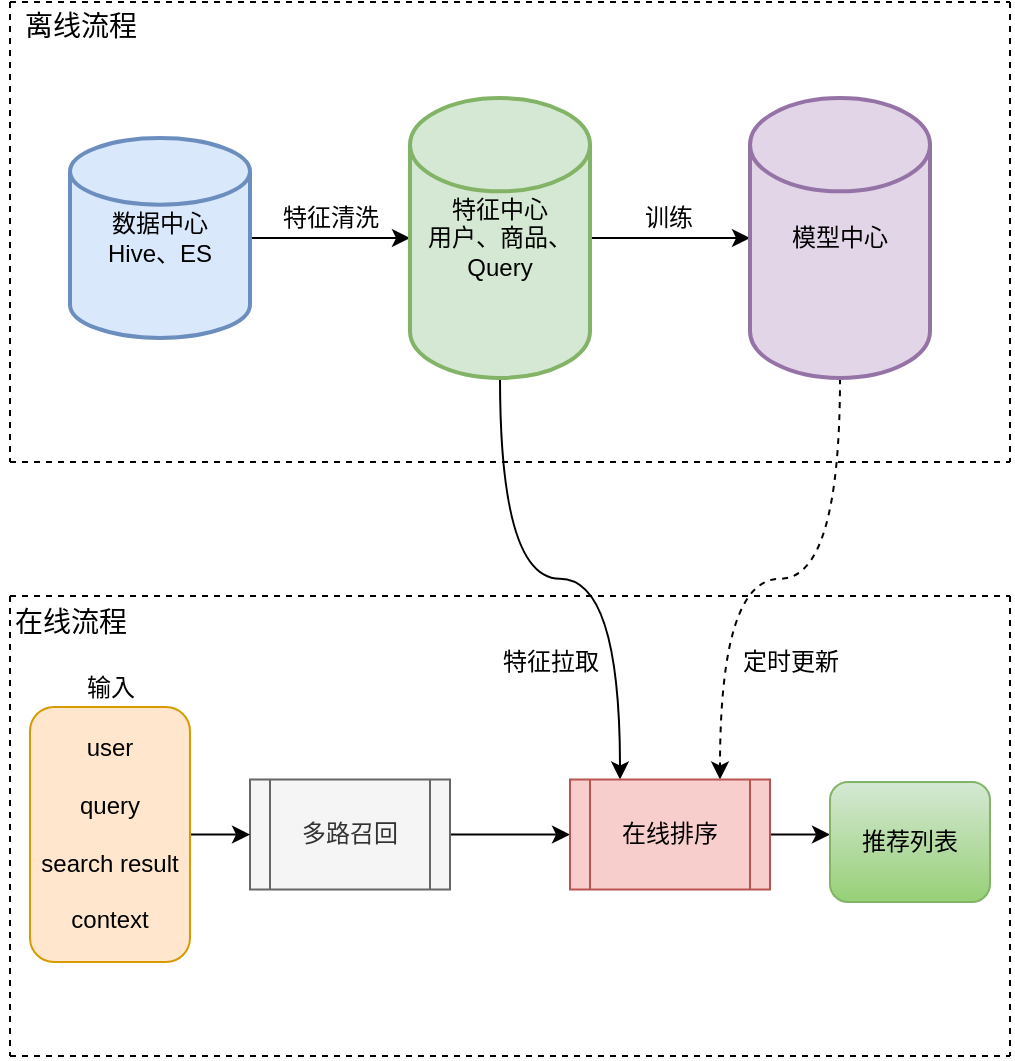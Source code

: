 <mxfile version="14.5.8" type="github">
  <diagram id="Ey54AEhfpt7pkIfXSqik" name="Page-1">
    <mxGraphModel dx="2066" dy="1083" grid="1" gridSize="10" guides="1" tooltips="1" connect="1" arrows="1" fold="1" page="1" pageScale="1" pageWidth="1169" pageHeight="1654" math="0" shadow="0">
      <root>
        <mxCell id="0" />
        <mxCell id="1" parent="0" />
        <mxCell id="J3tk2ZZ9kMJVRtcCVmMq-3" value="" style="edgeStyle=orthogonalEdgeStyle;rounded=0;orthogonalLoop=1;jettySize=auto;html=1;" edge="1" parent="1" source="J3tk2ZZ9kMJVRtcCVmMq-1" target="J3tk2ZZ9kMJVRtcCVmMq-2">
          <mxGeometry relative="1" as="geometry" />
        </mxCell>
        <mxCell id="J3tk2ZZ9kMJVRtcCVmMq-1" value="数据中心&lt;br&gt;Hive、ES" style="strokeWidth=2;html=1;shape=mxgraph.flowchart.database;whiteSpace=wrap;fillColor=#dae8fc;strokeColor=#6c8ebf;" vertex="1" parent="1">
          <mxGeometry x="270" y="358" width="90" height="100" as="geometry" />
        </mxCell>
        <mxCell id="J3tk2ZZ9kMJVRtcCVmMq-6" value="" style="edgeStyle=orthogonalEdgeStyle;rounded=0;orthogonalLoop=1;jettySize=auto;html=1;" edge="1" parent="1" source="J3tk2ZZ9kMJVRtcCVmMq-2" target="J3tk2ZZ9kMJVRtcCVmMq-5">
          <mxGeometry relative="1" as="geometry" />
        </mxCell>
        <mxCell id="J3tk2ZZ9kMJVRtcCVmMq-25" style="edgeStyle=orthogonalEdgeStyle;rounded=0;orthogonalLoop=1;jettySize=auto;html=1;exitX=0.5;exitY=1;exitDx=0;exitDy=0;exitPerimeter=0;entryX=0.25;entryY=0;entryDx=0;entryDy=0;curved=1;" edge="1" parent="1" source="J3tk2ZZ9kMJVRtcCVmMq-2" target="J3tk2ZZ9kMJVRtcCVmMq-18">
          <mxGeometry relative="1" as="geometry" />
        </mxCell>
        <mxCell id="J3tk2ZZ9kMJVRtcCVmMq-2" value="特征中心&lt;br&gt;用户、商品、Query" style="strokeWidth=2;html=1;shape=mxgraph.flowchart.database;whiteSpace=wrap;fillColor=#d5e8d4;strokeColor=#82b366;" vertex="1" parent="1">
          <mxGeometry x="440" y="338" width="90" height="140" as="geometry" />
        </mxCell>
        <mxCell id="J3tk2ZZ9kMJVRtcCVmMq-4" value="特征清洗" style="text;html=1;align=center;verticalAlign=middle;resizable=0;points=[];autosize=1;strokeColor=none;" vertex="1" parent="1">
          <mxGeometry x="370" y="388" width="60" height="20" as="geometry" />
        </mxCell>
        <mxCell id="J3tk2ZZ9kMJVRtcCVmMq-27" style="edgeStyle=orthogonalEdgeStyle;curved=1;rounded=0;orthogonalLoop=1;jettySize=auto;html=1;exitX=0.5;exitY=1;exitDx=0;exitDy=0;exitPerimeter=0;entryX=0.75;entryY=0;entryDx=0;entryDy=0;dashed=1;" edge="1" parent="1" source="J3tk2ZZ9kMJVRtcCVmMq-5" target="J3tk2ZZ9kMJVRtcCVmMq-18">
          <mxGeometry relative="1" as="geometry" />
        </mxCell>
        <mxCell id="J3tk2ZZ9kMJVRtcCVmMq-5" value="模型中心" style="strokeWidth=2;html=1;shape=mxgraph.flowchart.database;whiteSpace=wrap;fillColor=#e1d5e7;strokeColor=#9673a6;" vertex="1" parent="1">
          <mxGeometry x="610" y="338" width="90" height="140" as="geometry" />
        </mxCell>
        <mxCell id="J3tk2ZZ9kMJVRtcCVmMq-7" value="训练" style="text;html=1;align=center;verticalAlign=middle;resizable=0;points=[];autosize=1;strokeColor=none;" vertex="1" parent="1">
          <mxGeometry x="549" y="388" width="40" height="20" as="geometry" />
        </mxCell>
        <mxCell id="J3tk2ZZ9kMJVRtcCVmMq-8" value="" style="endArrow=none;dashed=1;html=1;" edge="1" parent="1">
          <mxGeometry width="50" height="50" relative="1" as="geometry">
            <mxPoint x="240" y="520" as="sourcePoint" />
            <mxPoint x="740" y="520" as="targetPoint" />
          </mxGeometry>
        </mxCell>
        <mxCell id="J3tk2ZZ9kMJVRtcCVmMq-9" value="" style="endArrow=none;dashed=1;html=1;" edge="1" parent="1">
          <mxGeometry width="50" height="50" relative="1" as="geometry">
            <mxPoint x="240" y="290" as="sourcePoint" />
            <mxPoint x="740" y="290" as="targetPoint" />
          </mxGeometry>
        </mxCell>
        <mxCell id="J3tk2ZZ9kMJVRtcCVmMq-10" value="" style="endArrow=none;dashed=1;html=1;" edge="1" parent="1">
          <mxGeometry width="50" height="50" relative="1" as="geometry">
            <mxPoint x="740" y="290" as="sourcePoint" />
            <mxPoint x="740" y="520" as="targetPoint" />
          </mxGeometry>
        </mxCell>
        <mxCell id="J3tk2ZZ9kMJVRtcCVmMq-11" value="" style="endArrow=none;dashed=1;html=1;" edge="1" parent="1">
          <mxGeometry width="50" height="50" relative="1" as="geometry">
            <mxPoint x="240" y="290" as="sourcePoint" />
            <mxPoint x="240" y="520" as="targetPoint" />
          </mxGeometry>
        </mxCell>
        <mxCell id="J3tk2ZZ9kMJVRtcCVmMq-12" value="&lt;font style=&quot;font-size: 14px&quot;&gt;离线流程&lt;/font&gt;" style="text;html=1;align=center;verticalAlign=middle;resizable=0;points=[];autosize=1;strokeColor=none;" vertex="1" parent="1">
          <mxGeometry x="240" y="292" width="70" height="20" as="geometry" />
        </mxCell>
        <mxCell id="J3tk2ZZ9kMJVRtcCVmMq-13" value="" style="endArrow=none;dashed=1;html=1;" edge="1" parent="1">
          <mxGeometry width="50" height="50" relative="1" as="geometry">
            <mxPoint x="240" y="817" as="sourcePoint" />
            <mxPoint x="740" y="817" as="targetPoint" />
          </mxGeometry>
        </mxCell>
        <mxCell id="J3tk2ZZ9kMJVRtcCVmMq-14" value="" style="endArrow=none;dashed=1;html=1;" edge="1" parent="1">
          <mxGeometry width="50" height="50" relative="1" as="geometry">
            <mxPoint x="240" y="587" as="sourcePoint" />
            <mxPoint x="740" y="587" as="targetPoint" />
          </mxGeometry>
        </mxCell>
        <mxCell id="J3tk2ZZ9kMJVRtcCVmMq-15" value="" style="endArrow=none;dashed=1;html=1;" edge="1" parent="1">
          <mxGeometry width="50" height="50" relative="1" as="geometry">
            <mxPoint x="740" y="587" as="sourcePoint" />
            <mxPoint x="740" y="817" as="targetPoint" />
          </mxGeometry>
        </mxCell>
        <mxCell id="J3tk2ZZ9kMJVRtcCVmMq-16" value="" style="endArrow=none;dashed=1;html=1;" edge="1" parent="1">
          <mxGeometry width="50" height="50" relative="1" as="geometry">
            <mxPoint x="240" y="587" as="sourcePoint" />
            <mxPoint x="240" y="817" as="targetPoint" />
          </mxGeometry>
        </mxCell>
        <mxCell id="J3tk2ZZ9kMJVRtcCVmMq-19" value="" style="edgeStyle=orthogonalEdgeStyle;rounded=0;orthogonalLoop=1;jettySize=auto;html=1;" edge="1" parent="1" source="J3tk2ZZ9kMJVRtcCVmMq-17" target="J3tk2ZZ9kMJVRtcCVmMq-18">
          <mxGeometry relative="1" as="geometry" />
        </mxCell>
        <mxCell id="J3tk2ZZ9kMJVRtcCVmMq-17" value="多路召回" style="shape=process;whiteSpace=wrap;html=1;backgroundOutline=1;fillColor=#f5f5f5;strokeColor=#666666;fontColor=#333333;" vertex="1" parent="1">
          <mxGeometry x="360" y="678.75" width="100" height="55" as="geometry" />
        </mxCell>
        <mxCell id="J3tk2ZZ9kMJVRtcCVmMq-34" style="edgeStyle=orthogonalEdgeStyle;curved=1;rounded=0;orthogonalLoop=1;jettySize=auto;html=1;exitX=1;exitY=0.5;exitDx=0;exitDy=0;" edge="1" parent="1" source="J3tk2ZZ9kMJVRtcCVmMq-18">
          <mxGeometry relative="1" as="geometry">
            <mxPoint x="650" y="706" as="targetPoint" />
          </mxGeometry>
        </mxCell>
        <mxCell id="J3tk2ZZ9kMJVRtcCVmMq-18" value="在线排序" style="shape=process;whiteSpace=wrap;html=1;backgroundOutline=1;fillColor=#f8cecc;strokeColor=#b85450;" vertex="1" parent="1">
          <mxGeometry x="520" y="678.75" width="100" height="55" as="geometry" />
        </mxCell>
        <mxCell id="J3tk2ZZ9kMJVRtcCVmMq-26" value="特征拉取" style="text;html=1;align=center;verticalAlign=middle;resizable=0;points=[];autosize=1;strokeColor=none;" vertex="1" parent="1">
          <mxGeometry x="480" y="610" width="60" height="20" as="geometry" />
        </mxCell>
        <mxCell id="J3tk2ZZ9kMJVRtcCVmMq-28" value="定时更新" style="text;html=1;align=center;verticalAlign=middle;resizable=0;points=[];autosize=1;strokeColor=none;" vertex="1" parent="1">
          <mxGeometry x="600" y="610" width="60" height="20" as="geometry" />
        </mxCell>
        <mxCell id="J3tk2ZZ9kMJVRtcCVmMq-32" style="edgeStyle=orthogonalEdgeStyle;curved=1;rounded=0;orthogonalLoop=1;jettySize=auto;html=1;exitX=1;exitY=0.5;exitDx=0;exitDy=0;entryX=0;entryY=0.5;entryDx=0;entryDy=0;" edge="1" parent="1" source="J3tk2ZZ9kMJVRtcCVmMq-30" target="J3tk2ZZ9kMJVRtcCVmMq-17">
          <mxGeometry relative="1" as="geometry" />
        </mxCell>
        <mxCell id="J3tk2ZZ9kMJVRtcCVmMq-30" value="user&lt;br&gt;&lt;br&gt;&lt;span&gt;query&lt;br&gt;&lt;/span&gt;&lt;br&gt;search result&lt;br&gt;&lt;br&gt;context" style="rounded=1;whiteSpace=wrap;html=1;fillColor=#ffe6cc;strokeColor=#d79b00;" vertex="1" parent="1">
          <mxGeometry x="250" y="642.5" width="80" height="127.5" as="geometry" />
        </mxCell>
        <mxCell id="J3tk2ZZ9kMJVRtcCVmMq-33" value="输入" style="text;html=1;align=center;verticalAlign=middle;resizable=0;points=[];autosize=1;strokeColor=none;" vertex="1" parent="1">
          <mxGeometry x="270" y="622.5" width="40" height="20" as="geometry" />
        </mxCell>
        <mxCell id="J3tk2ZZ9kMJVRtcCVmMq-35" value="推荐列表" style="rounded=1;whiteSpace=wrap;html=1;fillColor=#d5e8d4;strokeColor=#82b366;gradientColor=#97d077;" vertex="1" parent="1">
          <mxGeometry x="650" y="680" width="80" height="60" as="geometry" />
        </mxCell>
        <mxCell id="J3tk2ZZ9kMJVRtcCVmMq-37" value="&lt;font style=&quot;font-size: 14px&quot;&gt;在线流程&lt;/font&gt;" style="text;html=1;align=center;verticalAlign=middle;resizable=0;points=[];autosize=1;strokeColor=none;" vertex="1" parent="1">
          <mxGeometry x="235" y="590" width="70" height="20" as="geometry" />
        </mxCell>
      </root>
    </mxGraphModel>
  </diagram>
</mxfile>
